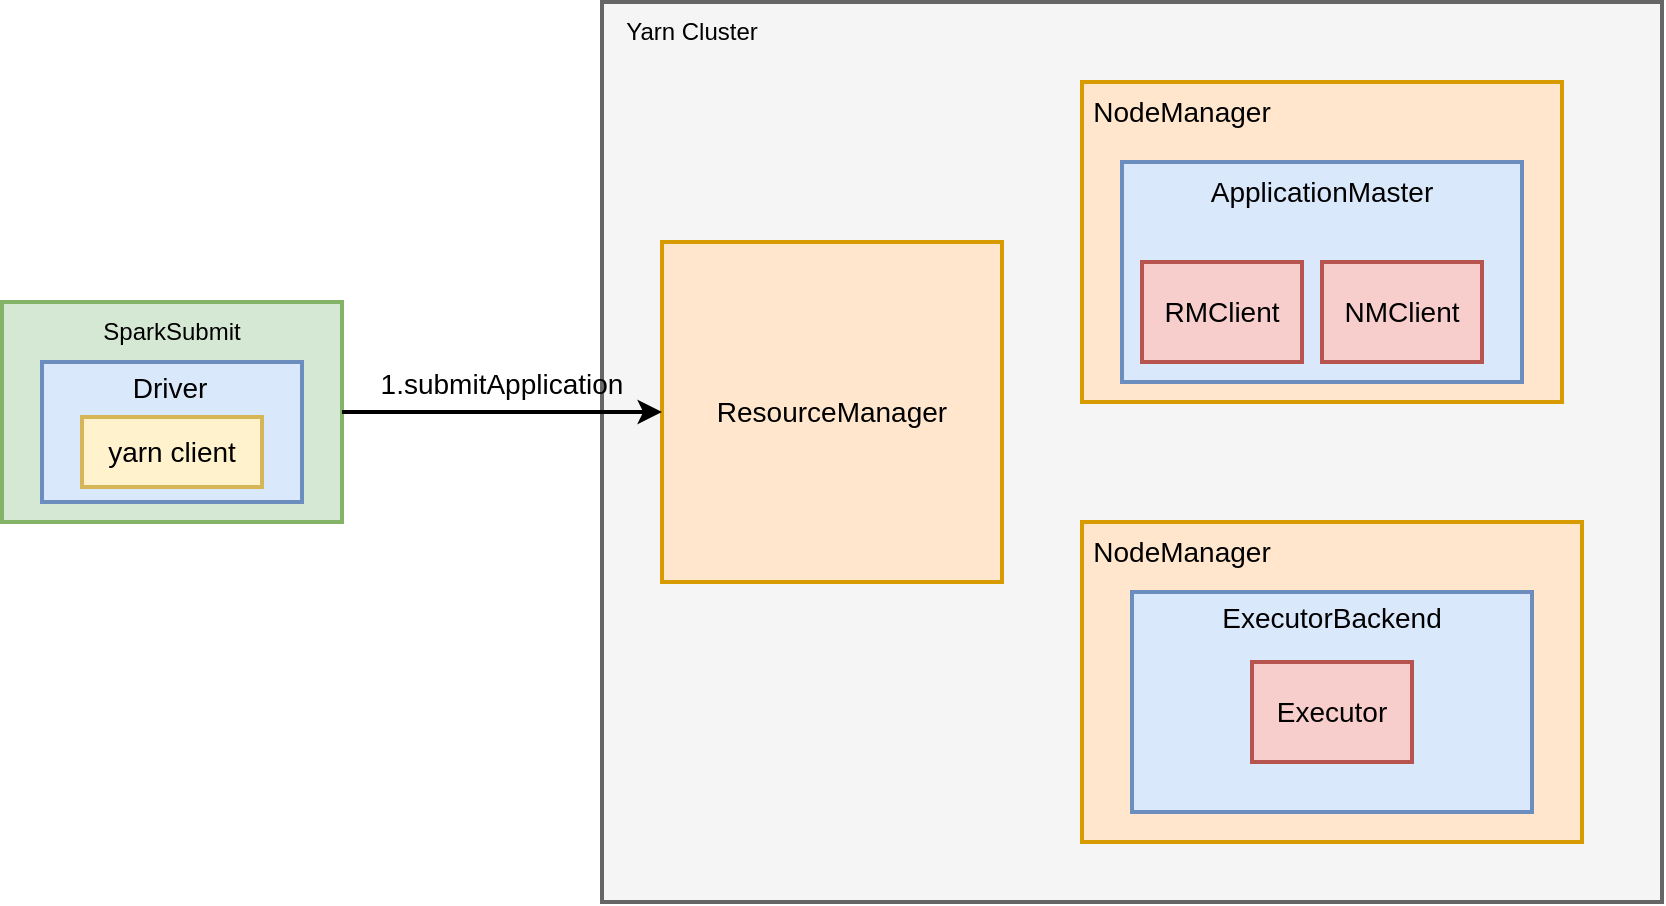 <mxfile version="20.7.4" type="github">
  <diagram id="xVNRCG-tcF9NAFgGcYIL" name="第 1 页">
    <mxGraphModel dx="954" dy="559" grid="1" gridSize="10" guides="1" tooltips="1" connect="1" arrows="1" fold="1" page="1" pageScale="1" pageWidth="827" pageHeight="1169" math="0" shadow="0">
      <root>
        <mxCell id="0" />
        <mxCell id="1" parent="0" />
        <mxCell id="Jpu4MJqHKeG_fBm41ClF-4" value="" style="rounded=0;whiteSpace=wrap;html=1;strokeWidth=2;fillColor=#f5f5f5;fontColor=#333333;strokeColor=#666666;" vertex="1" parent="1">
          <mxGeometry x="340" y="180" width="530" height="450" as="geometry" />
        </mxCell>
        <mxCell id="Jpu4MJqHKeG_fBm41ClF-5" value="Yarn Cluster" style="text;html=1;strokeColor=none;fillColor=none;align=center;verticalAlign=middle;whiteSpace=wrap;rounded=0;strokeWidth=2;" vertex="1" parent="1">
          <mxGeometry x="340" y="180" width="90" height="30" as="geometry" />
        </mxCell>
        <mxCell id="Jpu4MJqHKeG_fBm41ClF-6" value="&lt;font style=&quot;font-size: 14px;&quot;&gt;ResourceManager&lt;/font&gt;" style="rounded=0;whiteSpace=wrap;html=1;strokeWidth=2;fillColor=#ffe6cc;strokeColor=#d79b00;" vertex="1" parent="1">
          <mxGeometry x="370" y="300" width="170" height="170" as="geometry" />
        </mxCell>
        <mxCell id="Jpu4MJqHKeG_fBm41ClF-8" value="" style="rounded=0;whiteSpace=wrap;html=1;strokeWidth=2;fillColor=#ffe6cc;strokeColor=#d79b00;" vertex="1" parent="1">
          <mxGeometry x="580" y="220" width="240" height="160" as="geometry" />
        </mxCell>
        <mxCell id="Jpu4MJqHKeG_fBm41ClF-9" value="&lt;font style=&quot;font-size: 14px;&quot;&gt;NodeManager&lt;/font&gt;" style="text;html=1;strokeColor=none;fillColor=none;align=center;verticalAlign=middle;whiteSpace=wrap;rounded=0;strokeWidth=2;" vertex="1" parent="1">
          <mxGeometry x="590" y="220" width="80" height="30" as="geometry" />
        </mxCell>
        <mxCell id="Jpu4MJqHKeG_fBm41ClF-10" value="" style="rounded=0;whiteSpace=wrap;html=1;strokeWidth=2;fillColor=#ffe6cc;strokeColor=#d79b00;" vertex="1" parent="1">
          <mxGeometry x="580" y="440" width="250" height="160" as="geometry" />
        </mxCell>
        <mxCell id="Jpu4MJqHKeG_fBm41ClF-11" value="&lt;font style=&quot;font-size: 14px;&quot;&gt;NodeManager&lt;/font&gt;" style="text;html=1;strokeColor=none;fillColor=none;align=center;verticalAlign=middle;whiteSpace=wrap;rounded=0;strokeWidth=2;" vertex="1" parent="1">
          <mxGeometry x="590" y="440" width="80" height="30" as="geometry" />
        </mxCell>
        <mxCell id="Jpu4MJqHKeG_fBm41ClF-13" value="" style="rounded=0;whiteSpace=wrap;html=1;strokeWidth=2;fontSize=14;fillColor=#dae8fc;strokeColor=#6c8ebf;" vertex="1" parent="1">
          <mxGeometry x="600" y="260" width="200" height="110" as="geometry" />
        </mxCell>
        <mxCell id="Jpu4MJqHKeG_fBm41ClF-16" value="ApplicationMaster" style="text;html=1;strokeColor=none;fillColor=none;align=center;verticalAlign=middle;whiteSpace=wrap;rounded=0;strokeWidth=2;fontSize=14;" vertex="1" parent="1">
          <mxGeometry x="670" y="260" width="60" height="30" as="geometry" />
        </mxCell>
        <mxCell id="Jpu4MJqHKeG_fBm41ClF-17" value="RMClient" style="rounded=0;whiteSpace=wrap;html=1;strokeWidth=2;fontSize=14;fillColor=#f8cecc;strokeColor=#b85450;" vertex="1" parent="1">
          <mxGeometry x="610" y="310" width="80" height="50" as="geometry" />
        </mxCell>
        <mxCell id="Jpu4MJqHKeG_fBm41ClF-18" value="NMClient" style="rounded=0;whiteSpace=wrap;html=1;strokeWidth=2;fontSize=14;fillColor=#f8cecc;strokeColor=#b85450;" vertex="1" parent="1">
          <mxGeometry x="700" y="310" width="80" height="50" as="geometry" />
        </mxCell>
        <mxCell id="Jpu4MJqHKeG_fBm41ClF-19" value="" style="rounded=0;whiteSpace=wrap;html=1;strokeWidth=2;fontSize=14;fillColor=#dae8fc;strokeColor=#6c8ebf;" vertex="1" parent="1">
          <mxGeometry x="605" y="475" width="200" height="110" as="geometry" />
        </mxCell>
        <mxCell id="Jpu4MJqHKeG_fBm41ClF-20" value="ExecutorBackend" style="text;html=1;strokeColor=none;fillColor=none;align=center;verticalAlign=middle;whiteSpace=wrap;rounded=0;strokeWidth=2;fontSize=14;" vertex="1" parent="1">
          <mxGeometry x="640" y="470" width="130" height="35" as="geometry" />
        </mxCell>
        <mxCell id="Jpu4MJqHKeG_fBm41ClF-21" value="Executor" style="rounded=0;whiteSpace=wrap;html=1;strokeWidth=2;fontSize=14;fillColor=#f8cecc;strokeColor=#b85450;" vertex="1" parent="1">
          <mxGeometry x="665" y="510" width="80" height="50" as="geometry" />
        </mxCell>
        <mxCell id="Jpu4MJqHKeG_fBm41ClF-22" value="" style="group" vertex="1" connectable="0" parent="1">
          <mxGeometry x="40" y="330" width="170" height="110" as="geometry" />
        </mxCell>
        <mxCell id="Jpu4MJqHKeG_fBm41ClF-1" value="" style="rounded=0;whiteSpace=wrap;html=1;fillColor=#d5e8d4;strokeColor=#82b366;strokeWidth=2;" vertex="1" parent="Jpu4MJqHKeG_fBm41ClF-22">
          <mxGeometry width="170" height="110" as="geometry" />
        </mxCell>
        <mxCell id="Jpu4MJqHKeG_fBm41ClF-2" value="SparkSubmit" style="text;html=1;strokeColor=none;fillColor=none;align=center;verticalAlign=middle;whiteSpace=wrap;rounded=0;strokeWidth=2;" vertex="1" parent="Jpu4MJqHKeG_fBm41ClF-22">
          <mxGeometry x="55" width="60" height="30" as="geometry" />
        </mxCell>
        <mxCell id="Jpu4MJqHKeG_fBm41ClF-3" value="" style="rounded=0;whiteSpace=wrap;html=1;strokeWidth=2;fillColor=#dae8fc;strokeColor=#6c8ebf;" vertex="1" parent="Jpu4MJqHKeG_fBm41ClF-22">
          <mxGeometry x="20" y="30" width="130" height="70" as="geometry" />
        </mxCell>
        <mxCell id="Jpu4MJqHKeG_fBm41ClF-14" value="Driver" style="text;html=1;strokeColor=none;fillColor=none;align=center;verticalAlign=middle;whiteSpace=wrap;rounded=0;strokeWidth=2;fontSize=14;" vertex="1" parent="Jpu4MJqHKeG_fBm41ClF-22">
          <mxGeometry x="54" y="30" width="60" height="25" as="geometry" />
        </mxCell>
        <mxCell id="Jpu4MJqHKeG_fBm41ClF-15" value="yarn client" style="rounded=0;whiteSpace=wrap;html=1;strokeWidth=2;fontSize=14;fillColor=#fff2cc;strokeColor=#d6b656;" vertex="1" parent="Jpu4MJqHKeG_fBm41ClF-22">
          <mxGeometry x="40" y="57.5" width="90" height="35" as="geometry" />
        </mxCell>
        <mxCell id="Jpu4MJqHKeG_fBm41ClF-23" style="edgeStyle=orthogonalEdgeStyle;rounded=0;orthogonalLoop=1;jettySize=auto;html=1;fontSize=14;strokeWidth=2;" edge="1" parent="1" source="Jpu4MJqHKeG_fBm41ClF-1" target="Jpu4MJqHKeG_fBm41ClF-6">
          <mxGeometry relative="1" as="geometry" />
        </mxCell>
        <mxCell id="Jpu4MJqHKeG_fBm41ClF-24" value="1.submitApplication" style="text;html=1;strokeColor=none;fillColor=none;align=center;verticalAlign=middle;whiteSpace=wrap;rounded=0;strokeWidth=2;fontSize=14;" vertex="1" parent="1">
          <mxGeometry x="260" y="356" width="60" height="30" as="geometry" />
        </mxCell>
      </root>
    </mxGraphModel>
  </diagram>
</mxfile>
